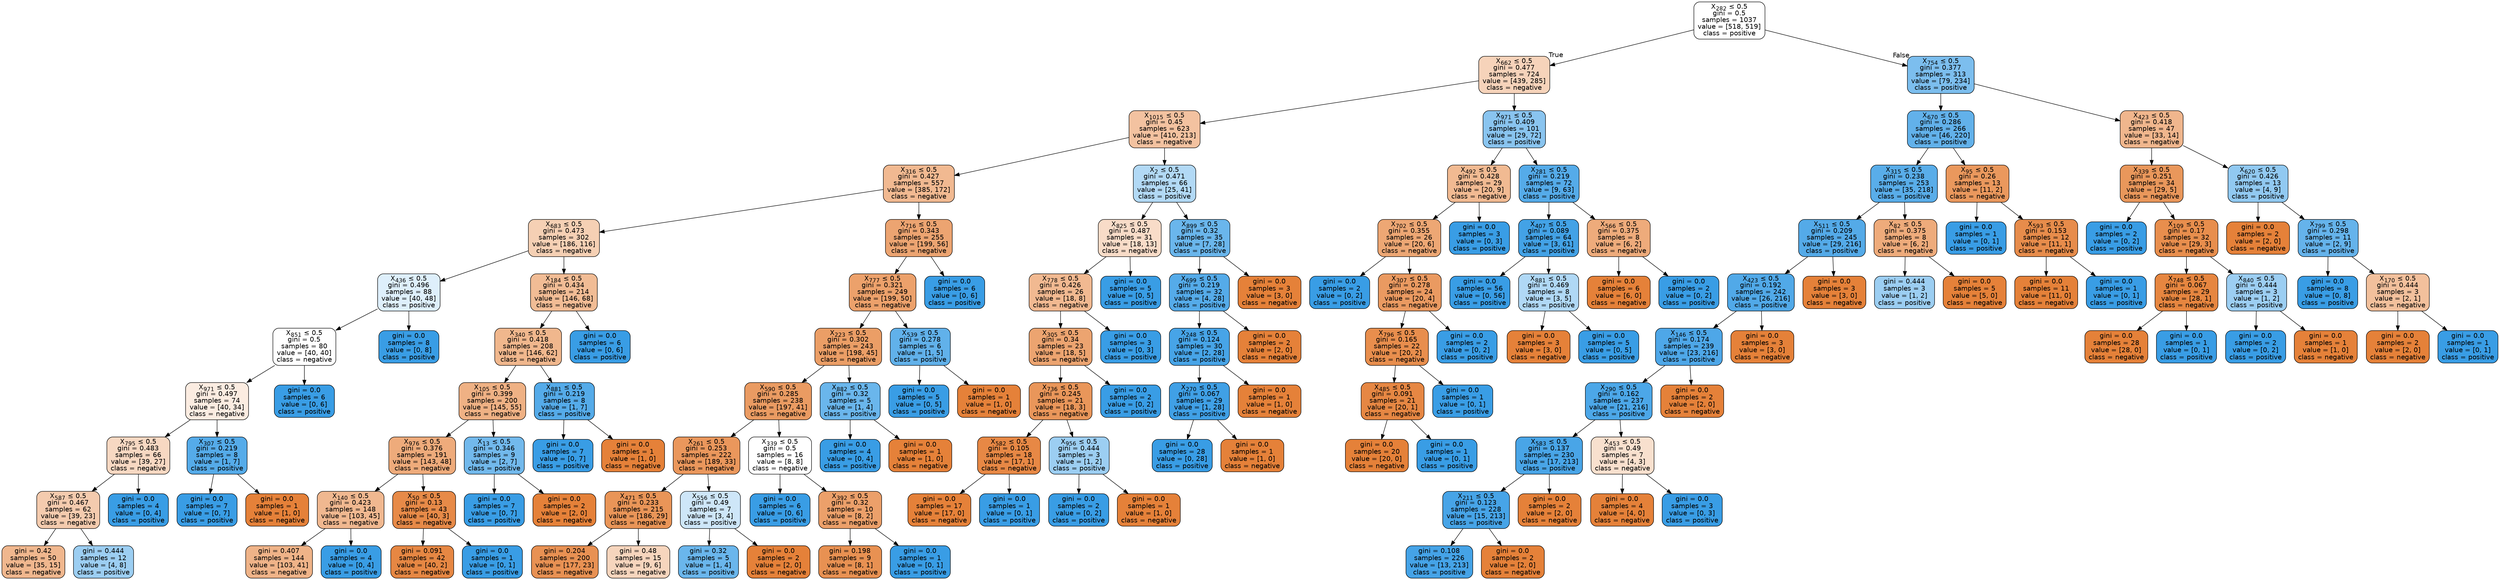 digraph Tree {
node [shape=box, style="filled, rounded", color="black", fontname=helvetica] ;
edge [fontname=helvetica] ;
0 [label=<X<SUB>282</SUB> &le; 0.5<br/>gini = 0.5<br/>samples = 1037<br/>value = [518, 519]<br/>class = positive>, fillcolor="#ffffff"] ;
1 [label=<X<SUB>662</SUB> &le; 0.5<br/>gini = 0.477<br/>samples = 724<br/>value = [439, 285]<br/>class = negative>, fillcolor="#f6d3ba"] ;
0 -> 1 [labeldistance=2.5, labelangle=45, headlabel="True"] ;
2 [label=<X<SUB>1015</SUB> &le; 0.5<br/>gini = 0.45<br/>samples = 623<br/>value = [410, 213]<br/>class = negative>, fillcolor="#f3c2a0"] ;
1 -> 2 ;
3 [label=<X<SUB>316</SUB> &le; 0.5<br/>gini = 0.427<br/>samples = 557<br/>value = [385, 172]<br/>class = negative>, fillcolor="#f1b991"] ;
2 -> 3 ;
4 [label=<X<SUB>683</SUB> &le; 0.5<br/>gini = 0.473<br/>samples = 302<br/>value = [186, 116]<br/>class = negative>, fillcolor="#f5d0b4"] ;
3 -> 4 ;
5 [label=<X<SUB>436</SUB> &le; 0.5<br/>gini = 0.496<br/>samples = 88<br/>value = [40, 48]<br/>class = positive>, fillcolor="#deeffb"] ;
4 -> 5 ;
6 [label=<X<SUB>851</SUB> &le; 0.5<br/>gini = 0.5<br/>samples = 80<br/>value = [40, 40]<br/>class = negative>, fillcolor="#ffffff"] ;
5 -> 6 ;
7 [label=<X<SUB>971</SUB> &le; 0.5<br/>gini = 0.497<br/>samples = 74<br/>value = [40, 34]<br/>class = negative>, fillcolor="#fbece1"] ;
6 -> 7 ;
8 [label=<X<SUB>795</SUB> &le; 0.5<br/>gini = 0.483<br/>samples = 66<br/>value = [39, 27]<br/>class = negative>, fillcolor="#f7d8c2"] ;
7 -> 8 ;
9 [label=<X<SUB>587</SUB> &le; 0.5<br/>gini = 0.467<br/>samples = 62<br/>value = [39, 23]<br/>class = negative>, fillcolor="#f4cbae"] ;
8 -> 9 ;
10 [label=<gini = 0.42<br/>samples = 50<br/>value = [35, 15]<br/>class = negative>, fillcolor="#f0b78e"] ;
9 -> 10 ;
11 [label=<gini = 0.444<br/>samples = 12<br/>value = [4, 8]<br/>class = positive>, fillcolor="#9ccef2"] ;
9 -> 11 ;
12 [label=<gini = 0.0<br/>samples = 4<br/>value = [0, 4]<br/>class = positive>, fillcolor="#399de5"] ;
8 -> 12 ;
13 [label=<X<SUB>307</SUB> &le; 0.5<br/>gini = 0.219<br/>samples = 8<br/>value = [1, 7]<br/>class = positive>, fillcolor="#55abe9"] ;
7 -> 13 ;
14 [label=<gini = 0.0<br/>samples = 7<br/>value = [0, 7]<br/>class = positive>, fillcolor="#399de5"] ;
13 -> 14 ;
15 [label=<gini = 0.0<br/>samples = 1<br/>value = [1, 0]<br/>class = negative>, fillcolor="#e58139"] ;
13 -> 15 ;
16 [label=<gini = 0.0<br/>samples = 6<br/>value = [0, 6]<br/>class = positive>, fillcolor="#399de5"] ;
6 -> 16 ;
17 [label=<gini = 0.0<br/>samples = 8<br/>value = [0, 8]<br/>class = positive>, fillcolor="#399de5"] ;
5 -> 17 ;
18 [label=<X<SUB>184</SUB> &le; 0.5<br/>gini = 0.434<br/>samples = 214<br/>value = [146, 68]<br/>class = negative>, fillcolor="#f1bc95"] ;
4 -> 18 ;
19 [label=<X<SUB>340</SUB> &le; 0.5<br/>gini = 0.418<br/>samples = 208<br/>value = [146, 62]<br/>class = negative>, fillcolor="#f0b78d"] ;
18 -> 19 ;
20 [label=<X<SUB>105</SUB> &le; 0.5<br/>gini = 0.399<br/>samples = 200<br/>value = [145, 55]<br/>class = negative>, fillcolor="#efb184"] ;
19 -> 20 ;
21 [label=<X<SUB>976</SUB> &le; 0.5<br/>gini = 0.376<br/>samples = 191<br/>value = [143, 48]<br/>class = negative>, fillcolor="#eeab7b"] ;
20 -> 21 ;
22 [label=<X<SUB>140</SUB> &le; 0.5<br/>gini = 0.423<br/>samples = 148<br/>value = [103, 45]<br/>class = negative>, fillcolor="#f0b890"] ;
21 -> 22 ;
23 [label=<gini = 0.407<br/>samples = 144<br/>value = [103, 41]<br/>class = negative>, fillcolor="#efb388"] ;
22 -> 23 ;
24 [label=<gini = 0.0<br/>samples = 4<br/>value = [0, 4]<br/>class = positive>, fillcolor="#399de5"] ;
22 -> 24 ;
25 [label=<X<SUB>50</SUB> &le; 0.5<br/>gini = 0.13<br/>samples = 43<br/>value = [40, 3]<br/>class = negative>, fillcolor="#e78a48"] ;
21 -> 25 ;
26 [label=<gini = 0.091<br/>samples = 42<br/>value = [40, 2]<br/>class = negative>, fillcolor="#e68743"] ;
25 -> 26 ;
27 [label=<gini = 0.0<br/>samples = 1<br/>value = [0, 1]<br/>class = positive>, fillcolor="#399de5"] ;
25 -> 27 ;
28 [label=<X<SUB>13</SUB> &le; 0.5<br/>gini = 0.346<br/>samples = 9<br/>value = [2, 7]<br/>class = positive>, fillcolor="#72b9ec"] ;
20 -> 28 ;
29 [label=<gini = 0.0<br/>samples = 7<br/>value = [0, 7]<br/>class = positive>, fillcolor="#399de5"] ;
28 -> 29 ;
30 [label=<gini = 0.0<br/>samples = 2<br/>value = [2, 0]<br/>class = negative>, fillcolor="#e58139"] ;
28 -> 30 ;
31 [label=<X<SUB>881</SUB> &le; 0.5<br/>gini = 0.219<br/>samples = 8<br/>value = [1, 7]<br/>class = positive>, fillcolor="#55abe9"] ;
19 -> 31 ;
32 [label=<gini = 0.0<br/>samples = 7<br/>value = [0, 7]<br/>class = positive>, fillcolor="#399de5"] ;
31 -> 32 ;
33 [label=<gini = 0.0<br/>samples = 1<br/>value = [1, 0]<br/>class = negative>, fillcolor="#e58139"] ;
31 -> 33 ;
34 [label=<gini = 0.0<br/>samples = 6<br/>value = [0, 6]<br/>class = positive>, fillcolor="#399de5"] ;
18 -> 34 ;
35 [label=<X<SUB>716</SUB> &le; 0.5<br/>gini = 0.343<br/>samples = 255<br/>value = [199, 56]<br/>class = negative>, fillcolor="#eca471"] ;
3 -> 35 ;
36 [label=<X<SUB>777</SUB> &le; 0.5<br/>gini = 0.321<br/>samples = 249<br/>value = [199, 50]<br/>class = negative>, fillcolor="#eca16b"] ;
35 -> 36 ;
37 [label=<X<SUB>223</SUB> &le; 0.5<br/>gini = 0.302<br/>samples = 243<br/>value = [198, 45]<br/>class = negative>, fillcolor="#eb9e66"] ;
36 -> 37 ;
38 [label=<X<SUB>590</SUB> &le; 0.5<br/>gini = 0.285<br/>samples = 238<br/>value = [197, 41]<br/>class = negative>, fillcolor="#ea9b62"] ;
37 -> 38 ;
39 [label=<X<SUB>261</SUB> &le; 0.5<br/>gini = 0.253<br/>samples = 222<br/>value = [189, 33]<br/>class = negative>, fillcolor="#ea975c"] ;
38 -> 39 ;
40 [label=<X<SUB>471</SUB> &le; 0.5<br/>gini = 0.233<br/>samples = 215<br/>value = [186, 29]<br/>class = negative>, fillcolor="#e99558"] ;
39 -> 40 ;
41 [label=<gini = 0.204<br/>samples = 200<br/>value = [177, 23]<br/>class = negative>, fillcolor="#e89153"] ;
40 -> 41 ;
42 [label=<gini = 0.48<br/>samples = 15<br/>value = [9, 6]<br/>class = negative>, fillcolor="#f6d5bd"] ;
40 -> 42 ;
43 [label=<X<SUB>556</SUB> &le; 0.5<br/>gini = 0.49<br/>samples = 7<br/>value = [3, 4]<br/>class = positive>, fillcolor="#cee6f8"] ;
39 -> 43 ;
44 [label=<gini = 0.32<br/>samples = 5<br/>value = [1, 4]<br/>class = positive>, fillcolor="#6ab6ec"] ;
43 -> 44 ;
45 [label=<gini = 0.0<br/>samples = 2<br/>value = [2, 0]<br/>class = negative>, fillcolor="#e58139"] ;
43 -> 45 ;
46 [label=<X<SUB>339</SUB> &le; 0.5<br/>gini = 0.5<br/>samples = 16<br/>value = [8, 8]<br/>class = negative>, fillcolor="#ffffff"] ;
38 -> 46 ;
47 [label=<gini = 0.0<br/>samples = 6<br/>value = [0, 6]<br/>class = positive>, fillcolor="#399de5"] ;
46 -> 47 ;
48 [label=<X<SUB>392</SUB> &le; 0.5<br/>gini = 0.32<br/>samples = 10<br/>value = [8, 2]<br/>class = negative>, fillcolor="#eca06a"] ;
46 -> 48 ;
49 [label=<gini = 0.198<br/>samples = 9<br/>value = [8, 1]<br/>class = negative>, fillcolor="#e89152"] ;
48 -> 49 ;
50 [label=<gini = 0.0<br/>samples = 1<br/>value = [0, 1]<br/>class = positive>, fillcolor="#399de5"] ;
48 -> 50 ;
51 [label=<X<SUB>882</SUB> &le; 0.5<br/>gini = 0.32<br/>samples = 5<br/>value = [1, 4]<br/>class = positive>, fillcolor="#6ab6ec"] ;
37 -> 51 ;
52 [label=<gini = 0.0<br/>samples = 4<br/>value = [0, 4]<br/>class = positive>, fillcolor="#399de5"] ;
51 -> 52 ;
53 [label=<gini = 0.0<br/>samples = 1<br/>value = [1, 0]<br/>class = negative>, fillcolor="#e58139"] ;
51 -> 53 ;
54 [label=<X<SUB>539</SUB> &le; 0.5<br/>gini = 0.278<br/>samples = 6<br/>value = [1, 5]<br/>class = positive>, fillcolor="#61b1ea"] ;
36 -> 54 ;
55 [label=<gini = 0.0<br/>samples = 5<br/>value = [0, 5]<br/>class = positive>, fillcolor="#399de5"] ;
54 -> 55 ;
56 [label=<gini = 0.0<br/>samples = 1<br/>value = [1, 0]<br/>class = negative>, fillcolor="#e58139"] ;
54 -> 56 ;
57 [label=<gini = 0.0<br/>samples = 6<br/>value = [0, 6]<br/>class = positive>, fillcolor="#399de5"] ;
35 -> 57 ;
58 [label=<X<SUB>2</SUB> &le; 0.5<br/>gini = 0.471<br/>samples = 66<br/>value = [25, 41]<br/>class = positive>, fillcolor="#b2d9f5"] ;
2 -> 58 ;
59 [label=<X<SUB>825</SUB> &le; 0.5<br/>gini = 0.487<br/>samples = 31<br/>value = [18, 13]<br/>class = negative>, fillcolor="#f8dcc8"] ;
58 -> 59 ;
60 [label=<X<SUB>778</SUB> &le; 0.5<br/>gini = 0.426<br/>samples = 26<br/>value = [18, 8]<br/>class = negative>, fillcolor="#f1b991"] ;
59 -> 60 ;
61 [label=<X<SUB>305</SUB> &le; 0.5<br/>gini = 0.34<br/>samples = 23<br/>value = [18, 5]<br/>class = negative>, fillcolor="#eca470"] ;
60 -> 61 ;
62 [label=<X<SUB>736</SUB> &le; 0.5<br/>gini = 0.245<br/>samples = 21<br/>value = [18, 3]<br/>class = negative>, fillcolor="#e9965a"] ;
61 -> 62 ;
63 [label=<X<SUB>582</SUB> &le; 0.5<br/>gini = 0.105<br/>samples = 18<br/>value = [17, 1]<br/>class = negative>, fillcolor="#e78845"] ;
62 -> 63 ;
64 [label=<gini = 0.0<br/>samples = 17<br/>value = [17, 0]<br/>class = negative>, fillcolor="#e58139"] ;
63 -> 64 ;
65 [label=<gini = 0.0<br/>samples = 1<br/>value = [0, 1]<br/>class = positive>, fillcolor="#399de5"] ;
63 -> 65 ;
66 [label=<X<SUB>956</SUB> &le; 0.5<br/>gini = 0.444<br/>samples = 3<br/>value = [1, 2]<br/>class = positive>, fillcolor="#9ccef2"] ;
62 -> 66 ;
67 [label=<gini = 0.0<br/>samples = 2<br/>value = [0, 2]<br/>class = positive>, fillcolor="#399de5"] ;
66 -> 67 ;
68 [label=<gini = 0.0<br/>samples = 1<br/>value = [1, 0]<br/>class = negative>, fillcolor="#e58139"] ;
66 -> 68 ;
69 [label=<gini = 0.0<br/>samples = 2<br/>value = [0, 2]<br/>class = positive>, fillcolor="#399de5"] ;
61 -> 69 ;
70 [label=<gini = 0.0<br/>samples = 3<br/>value = [0, 3]<br/>class = positive>, fillcolor="#399de5"] ;
60 -> 70 ;
71 [label=<gini = 0.0<br/>samples = 5<br/>value = [0, 5]<br/>class = positive>, fillcolor="#399de5"] ;
59 -> 71 ;
72 [label=<X<SUB>899</SUB> &le; 0.5<br/>gini = 0.32<br/>samples = 35<br/>value = [7, 28]<br/>class = positive>, fillcolor="#6ab6ec"] ;
58 -> 72 ;
73 [label=<X<SUB>699</SUB> &le; 0.5<br/>gini = 0.219<br/>samples = 32<br/>value = [4, 28]<br/>class = positive>, fillcolor="#55abe9"] ;
72 -> 73 ;
74 [label=<X<SUB>248</SUB> &le; 0.5<br/>gini = 0.124<br/>samples = 30<br/>value = [2, 28]<br/>class = positive>, fillcolor="#47a4e7"] ;
73 -> 74 ;
75 [label=<X<SUB>270</SUB> &le; 0.5<br/>gini = 0.067<br/>samples = 29<br/>value = [1, 28]<br/>class = positive>, fillcolor="#40a0e6"] ;
74 -> 75 ;
76 [label=<gini = 0.0<br/>samples = 28<br/>value = [0, 28]<br/>class = positive>, fillcolor="#399de5"] ;
75 -> 76 ;
77 [label=<gini = 0.0<br/>samples = 1<br/>value = [1, 0]<br/>class = negative>, fillcolor="#e58139"] ;
75 -> 77 ;
78 [label=<gini = 0.0<br/>samples = 1<br/>value = [1, 0]<br/>class = negative>, fillcolor="#e58139"] ;
74 -> 78 ;
79 [label=<gini = 0.0<br/>samples = 2<br/>value = [2, 0]<br/>class = negative>, fillcolor="#e58139"] ;
73 -> 79 ;
80 [label=<gini = 0.0<br/>samples = 3<br/>value = [3, 0]<br/>class = negative>, fillcolor="#e58139"] ;
72 -> 80 ;
81 [label=<X<SUB>971</SUB> &le; 0.5<br/>gini = 0.409<br/>samples = 101<br/>value = [29, 72]<br/>class = positive>, fillcolor="#89c4ef"] ;
1 -> 81 ;
82 [label=<X<SUB>492</SUB> &le; 0.5<br/>gini = 0.428<br/>samples = 29<br/>value = [20, 9]<br/>class = negative>, fillcolor="#f1ba92"] ;
81 -> 82 ;
83 [label=<X<SUB>702</SUB> &le; 0.5<br/>gini = 0.355<br/>samples = 26<br/>value = [20, 6]<br/>class = negative>, fillcolor="#eda774"] ;
82 -> 83 ;
84 [label=<gini = 0.0<br/>samples = 2<br/>value = [0, 2]<br/>class = positive>, fillcolor="#399de5"] ;
83 -> 84 ;
85 [label=<X<SUB>307</SUB> &le; 0.5<br/>gini = 0.278<br/>samples = 24<br/>value = [20, 4]<br/>class = negative>, fillcolor="#ea9a61"] ;
83 -> 85 ;
86 [label=<X<SUB>796</SUB> &le; 0.5<br/>gini = 0.165<br/>samples = 22<br/>value = [20, 2]<br/>class = negative>, fillcolor="#e88e4d"] ;
85 -> 86 ;
87 [label=<X<SUB>485</SUB> &le; 0.5<br/>gini = 0.091<br/>samples = 21<br/>value = [20, 1]<br/>class = negative>, fillcolor="#e68743"] ;
86 -> 87 ;
88 [label=<gini = 0.0<br/>samples = 20<br/>value = [20, 0]<br/>class = negative>, fillcolor="#e58139"] ;
87 -> 88 ;
89 [label=<gini = 0.0<br/>samples = 1<br/>value = [0, 1]<br/>class = positive>, fillcolor="#399de5"] ;
87 -> 89 ;
90 [label=<gini = 0.0<br/>samples = 1<br/>value = [0, 1]<br/>class = positive>, fillcolor="#399de5"] ;
86 -> 90 ;
91 [label=<gini = 0.0<br/>samples = 2<br/>value = [0, 2]<br/>class = positive>, fillcolor="#399de5"] ;
85 -> 91 ;
92 [label=<gini = 0.0<br/>samples = 3<br/>value = [0, 3]<br/>class = positive>, fillcolor="#399de5"] ;
82 -> 92 ;
93 [label=<X<SUB>281</SUB> &le; 0.5<br/>gini = 0.219<br/>samples = 72<br/>value = [9, 63]<br/>class = positive>, fillcolor="#55abe9"] ;
81 -> 93 ;
94 [label=<X<SUB>407</SUB> &le; 0.5<br/>gini = 0.089<br/>samples = 64<br/>value = [3, 61]<br/>class = positive>, fillcolor="#43a2e6"] ;
93 -> 94 ;
95 [label=<gini = 0.0<br/>samples = 56<br/>value = [0, 56]<br/>class = positive>, fillcolor="#399de5"] ;
94 -> 95 ;
96 [label=<X<SUB>881</SUB> &le; 0.5<br/>gini = 0.469<br/>samples = 8<br/>value = [3, 5]<br/>class = positive>, fillcolor="#b0d8f5"] ;
94 -> 96 ;
97 [label=<gini = 0.0<br/>samples = 3<br/>value = [3, 0]<br/>class = negative>, fillcolor="#e58139"] ;
96 -> 97 ;
98 [label=<gini = 0.0<br/>samples = 5<br/>value = [0, 5]<br/>class = positive>, fillcolor="#399de5"] ;
96 -> 98 ;
99 [label=<X<SUB>566</SUB> &le; 0.5<br/>gini = 0.375<br/>samples = 8<br/>value = [6, 2]<br/>class = negative>, fillcolor="#eeab7b"] ;
93 -> 99 ;
100 [label=<gini = 0.0<br/>samples = 6<br/>value = [6, 0]<br/>class = negative>, fillcolor="#e58139"] ;
99 -> 100 ;
101 [label=<gini = 0.0<br/>samples = 2<br/>value = [0, 2]<br/>class = positive>, fillcolor="#399de5"] ;
99 -> 101 ;
102 [label=<X<SUB>754</SUB> &le; 0.5<br/>gini = 0.377<br/>samples = 313<br/>value = [79, 234]<br/>class = positive>, fillcolor="#7cbeee"] ;
0 -> 102 [labeldistance=2.5, labelangle=-45, headlabel="False"] ;
103 [label=<X<SUB>670</SUB> &le; 0.5<br/>gini = 0.286<br/>samples = 266<br/>value = [46, 220]<br/>class = positive>, fillcolor="#62b1ea"] ;
102 -> 103 ;
104 [label=<X<SUB>315</SUB> &le; 0.5<br/>gini = 0.238<br/>samples = 253<br/>value = [35, 218]<br/>class = positive>, fillcolor="#59ade9"] ;
103 -> 104 ;
105 [label=<X<SUB>511</SUB> &le; 0.5<br/>gini = 0.209<br/>samples = 245<br/>value = [29, 216]<br/>class = positive>, fillcolor="#54aae8"] ;
104 -> 105 ;
106 [label=<X<SUB>423</SUB> &le; 0.5<br/>gini = 0.192<br/>samples = 242<br/>value = [26, 216]<br/>class = positive>, fillcolor="#51a9e8"] ;
105 -> 106 ;
107 [label=<X<SUB>146</SUB> &le; 0.5<br/>gini = 0.174<br/>samples = 239<br/>value = [23, 216]<br/>class = positive>, fillcolor="#4ea7e8"] ;
106 -> 107 ;
108 [label=<X<SUB>290</SUB> &le; 0.5<br/>gini = 0.162<br/>samples = 237<br/>value = [21, 216]<br/>class = positive>, fillcolor="#4ca7e8"] ;
107 -> 108 ;
109 [label=<X<SUB>583</SUB> &le; 0.5<br/>gini = 0.137<br/>samples = 230<br/>value = [17, 213]<br/>class = positive>, fillcolor="#49a5e7"] ;
108 -> 109 ;
110 [label=<X<SUB>211</SUB> &le; 0.5<br/>gini = 0.123<br/>samples = 228<br/>value = [15, 213]<br/>class = positive>, fillcolor="#47a4e7"] ;
109 -> 110 ;
111 [label=<gini = 0.108<br/>samples = 226<br/>value = [13, 213]<br/>class = positive>, fillcolor="#45a3e7"] ;
110 -> 111 ;
112 [label=<gini = 0.0<br/>samples = 2<br/>value = [2, 0]<br/>class = negative>, fillcolor="#e58139"] ;
110 -> 112 ;
113 [label=<gini = 0.0<br/>samples = 2<br/>value = [2, 0]<br/>class = negative>, fillcolor="#e58139"] ;
109 -> 113 ;
114 [label=<X<SUB>453</SUB> &le; 0.5<br/>gini = 0.49<br/>samples = 7<br/>value = [4, 3]<br/>class = negative>, fillcolor="#f8e0ce"] ;
108 -> 114 ;
115 [label=<gini = 0.0<br/>samples = 4<br/>value = [4, 0]<br/>class = negative>, fillcolor="#e58139"] ;
114 -> 115 ;
116 [label=<gini = 0.0<br/>samples = 3<br/>value = [0, 3]<br/>class = positive>, fillcolor="#399de5"] ;
114 -> 116 ;
117 [label=<gini = 0.0<br/>samples = 2<br/>value = [2, 0]<br/>class = negative>, fillcolor="#e58139"] ;
107 -> 117 ;
118 [label=<gini = 0.0<br/>samples = 3<br/>value = [3, 0]<br/>class = negative>, fillcolor="#e58139"] ;
106 -> 118 ;
119 [label=<gini = 0.0<br/>samples = 3<br/>value = [3, 0]<br/>class = negative>, fillcolor="#e58139"] ;
105 -> 119 ;
120 [label=<X<SUB>82</SUB> &le; 0.5<br/>gini = 0.375<br/>samples = 8<br/>value = [6, 2]<br/>class = negative>, fillcolor="#eeab7b"] ;
104 -> 120 ;
121 [label=<gini = 0.444<br/>samples = 3<br/>value = [1, 2]<br/>class = positive>, fillcolor="#9ccef2"] ;
120 -> 121 ;
122 [label=<gini = 0.0<br/>samples = 5<br/>value = [5, 0]<br/>class = negative>, fillcolor="#e58139"] ;
120 -> 122 ;
123 [label=<X<SUB>95</SUB> &le; 0.5<br/>gini = 0.26<br/>samples = 13<br/>value = [11, 2]<br/>class = negative>, fillcolor="#ea985d"] ;
103 -> 123 ;
124 [label=<gini = 0.0<br/>samples = 1<br/>value = [0, 1]<br/>class = positive>, fillcolor="#399de5"] ;
123 -> 124 ;
125 [label=<X<SUB>593</SUB> &le; 0.5<br/>gini = 0.153<br/>samples = 12<br/>value = [11, 1]<br/>class = negative>, fillcolor="#e78c4b"] ;
123 -> 125 ;
126 [label=<gini = 0.0<br/>samples = 11<br/>value = [11, 0]<br/>class = negative>, fillcolor="#e58139"] ;
125 -> 126 ;
127 [label=<gini = 0.0<br/>samples = 1<br/>value = [0, 1]<br/>class = positive>, fillcolor="#399de5"] ;
125 -> 127 ;
128 [label=<X<SUB>423</SUB> &le; 0.5<br/>gini = 0.418<br/>samples = 47<br/>value = [33, 14]<br/>class = negative>, fillcolor="#f0b68d"] ;
102 -> 128 ;
129 [label=<X<SUB>339</SUB> &le; 0.5<br/>gini = 0.251<br/>samples = 34<br/>value = [29, 5]<br/>class = negative>, fillcolor="#e9975b"] ;
128 -> 129 ;
130 [label=<gini = 0.0<br/>samples = 2<br/>value = [0, 2]<br/>class = positive>, fillcolor="#399de5"] ;
129 -> 130 ;
131 [label=<X<SUB>109</SUB> &le; 0.5<br/>gini = 0.17<br/>samples = 32<br/>value = [29, 3]<br/>class = negative>, fillcolor="#e88e4d"] ;
129 -> 131 ;
132 [label=<X<SUB>748</SUB> &le; 0.5<br/>gini = 0.067<br/>samples = 29<br/>value = [28, 1]<br/>class = negative>, fillcolor="#e68640"] ;
131 -> 132 ;
133 [label=<gini = 0.0<br/>samples = 28<br/>value = [28, 0]<br/>class = negative>, fillcolor="#e58139"] ;
132 -> 133 ;
134 [label=<gini = 0.0<br/>samples = 1<br/>value = [0, 1]<br/>class = positive>, fillcolor="#399de5"] ;
132 -> 134 ;
135 [label=<X<SUB>840</SUB> &le; 0.5<br/>gini = 0.444<br/>samples = 3<br/>value = [1, 2]<br/>class = positive>, fillcolor="#9ccef2"] ;
131 -> 135 ;
136 [label=<gini = 0.0<br/>samples = 2<br/>value = [0, 2]<br/>class = positive>, fillcolor="#399de5"] ;
135 -> 136 ;
137 [label=<gini = 0.0<br/>samples = 1<br/>value = [1, 0]<br/>class = negative>, fillcolor="#e58139"] ;
135 -> 137 ;
138 [label=<X<SUB>620</SUB> &le; 0.5<br/>gini = 0.426<br/>samples = 13<br/>value = [4, 9]<br/>class = positive>, fillcolor="#91c9f1"] ;
128 -> 138 ;
139 [label=<gini = 0.0<br/>samples = 2<br/>value = [2, 0]<br/>class = negative>, fillcolor="#e58139"] ;
138 -> 139 ;
140 [label=<X<SUB>799</SUB> &le; 0.5<br/>gini = 0.298<br/>samples = 11<br/>value = [2, 9]<br/>class = positive>, fillcolor="#65b3eb"] ;
138 -> 140 ;
141 [label=<gini = 0.0<br/>samples = 8<br/>value = [0, 8]<br/>class = positive>, fillcolor="#399de5"] ;
140 -> 141 ;
142 [label=<X<SUB>170</SUB> &le; 0.5<br/>gini = 0.444<br/>samples = 3<br/>value = [2, 1]<br/>class = negative>, fillcolor="#f2c09c"] ;
140 -> 142 ;
143 [label=<gini = 0.0<br/>samples = 2<br/>value = [2, 0]<br/>class = negative>, fillcolor="#e58139"] ;
142 -> 143 ;
144 [label=<gini = 0.0<br/>samples = 1<br/>value = [0, 1]<br/>class = positive>, fillcolor="#399de5"] ;
142 -> 144 ;
}